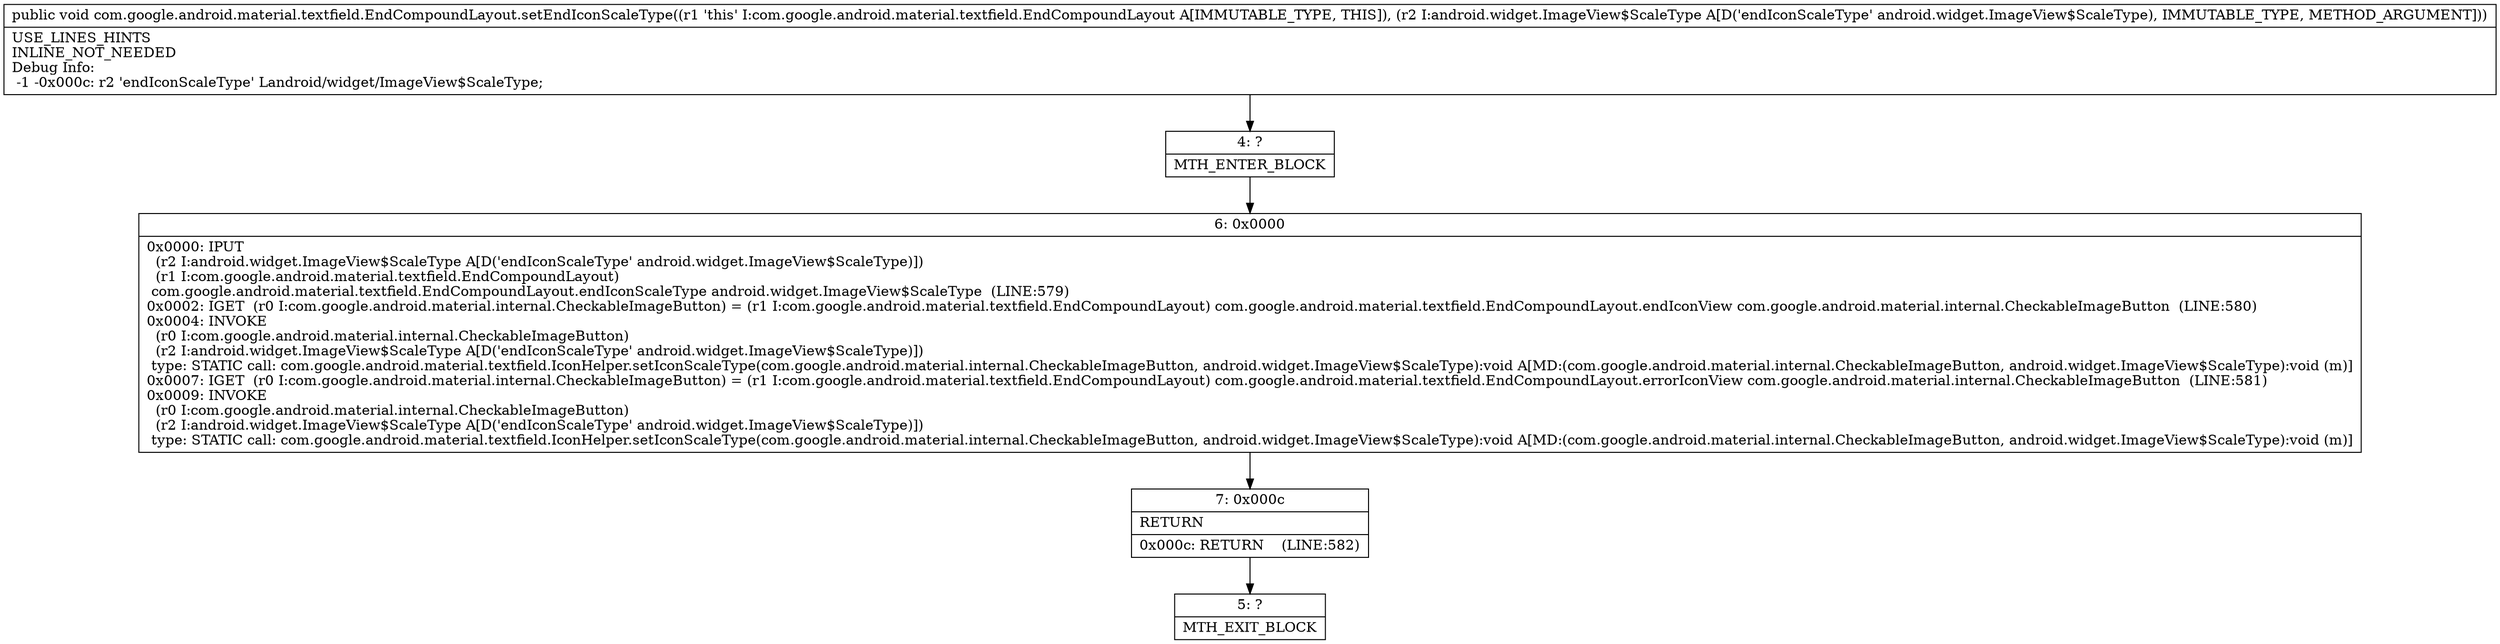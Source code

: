 digraph "CFG forcom.google.android.material.textfield.EndCompoundLayout.setEndIconScaleType(Landroid\/widget\/ImageView$ScaleType;)V" {
Node_4 [shape=record,label="{4\:\ ?|MTH_ENTER_BLOCK\l}"];
Node_6 [shape=record,label="{6\:\ 0x0000|0x0000: IPUT  \l  (r2 I:android.widget.ImageView$ScaleType A[D('endIconScaleType' android.widget.ImageView$ScaleType)])\l  (r1 I:com.google.android.material.textfield.EndCompoundLayout)\l com.google.android.material.textfield.EndCompoundLayout.endIconScaleType android.widget.ImageView$ScaleType  (LINE:579)\l0x0002: IGET  (r0 I:com.google.android.material.internal.CheckableImageButton) = (r1 I:com.google.android.material.textfield.EndCompoundLayout) com.google.android.material.textfield.EndCompoundLayout.endIconView com.google.android.material.internal.CheckableImageButton  (LINE:580)\l0x0004: INVOKE  \l  (r0 I:com.google.android.material.internal.CheckableImageButton)\l  (r2 I:android.widget.ImageView$ScaleType A[D('endIconScaleType' android.widget.ImageView$ScaleType)])\l type: STATIC call: com.google.android.material.textfield.IconHelper.setIconScaleType(com.google.android.material.internal.CheckableImageButton, android.widget.ImageView$ScaleType):void A[MD:(com.google.android.material.internal.CheckableImageButton, android.widget.ImageView$ScaleType):void (m)]\l0x0007: IGET  (r0 I:com.google.android.material.internal.CheckableImageButton) = (r1 I:com.google.android.material.textfield.EndCompoundLayout) com.google.android.material.textfield.EndCompoundLayout.errorIconView com.google.android.material.internal.CheckableImageButton  (LINE:581)\l0x0009: INVOKE  \l  (r0 I:com.google.android.material.internal.CheckableImageButton)\l  (r2 I:android.widget.ImageView$ScaleType A[D('endIconScaleType' android.widget.ImageView$ScaleType)])\l type: STATIC call: com.google.android.material.textfield.IconHelper.setIconScaleType(com.google.android.material.internal.CheckableImageButton, android.widget.ImageView$ScaleType):void A[MD:(com.google.android.material.internal.CheckableImageButton, android.widget.ImageView$ScaleType):void (m)]\l}"];
Node_7 [shape=record,label="{7\:\ 0x000c|RETURN\l|0x000c: RETURN    (LINE:582)\l}"];
Node_5 [shape=record,label="{5\:\ ?|MTH_EXIT_BLOCK\l}"];
MethodNode[shape=record,label="{public void com.google.android.material.textfield.EndCompoundLayout.setEndIconScaleType((r1 'this' I:com.google.android.material.textfield.EndCompoundLayout A[IMMUTABLE_TYPE, THIS]), (r2 I:android.widget.ImageView$ScaleType A[D('endIconScaleType' android.widget.ImageView$ScaleType), IMMUTABLE_TYPE, METHOD_ARGUMENT]))  | USE_LINES_HINTS\lINLINE_NOT_NEEDED\lDebug Info:\l  \-1 \-0x000c: r2 'endIconScaleType' Landroid\/widget\/ImageView$ScaleType;\l}"];
MethodNode -> Node_4;Node_4 -> Node_6;
Node_6 -> Node_7;
Node_7 -> Node_5;
}

